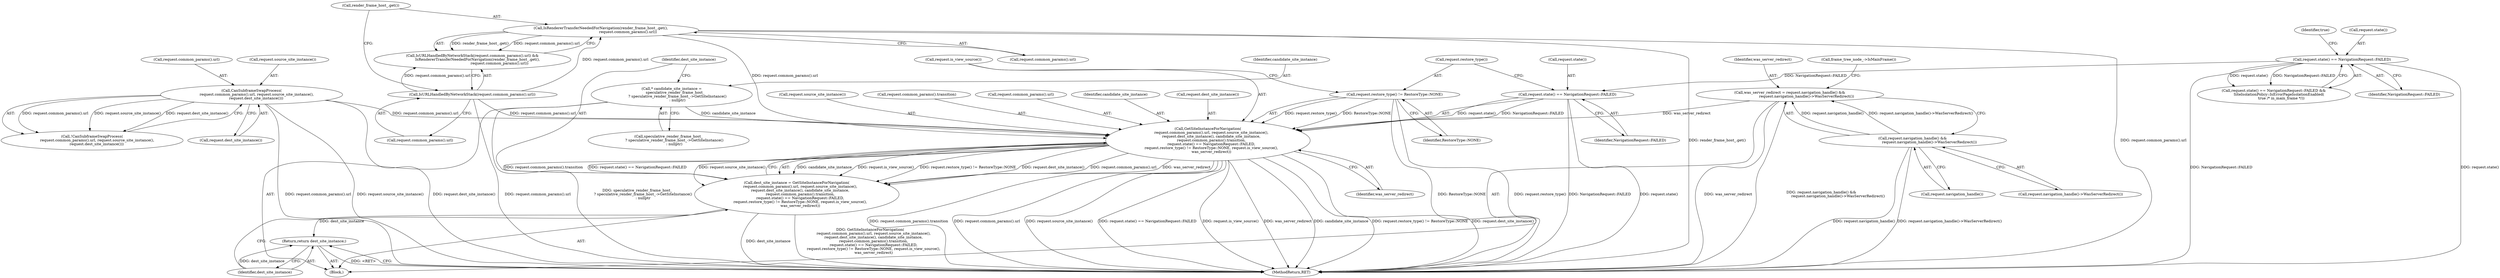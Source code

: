 digraph "0_Chrome_0bb3f5c715eb66bb5c1fb05fd81d902ca57f33ca_1@pointer" {
"1000178" [label="(Call,GetSiteInstanceForNavigation(\n      request.common_params().url, request.source_site_instance(),\n      request.dest_site_instance(), candidate_site_instance,\n      request.common_params().transition,\n      request.state() == NavigationRequest::FAILED,\n      request.restore_type() != RestoreType::NONE, request.is_view_source(),\n      was_server_redirect))"];
"1000138" [label="(Call,IsRendererTransferNeededForNavigation(render_frame_host_.get(),\n                                               request.common_params().url))"];
"1000134" [label="(Call,IsURLHandledByNetworkStack(request.common_params().url))"];
"1000154" [label="(Call,CanSubframeSwapProcess(\n         request.common_params().url, request.source_site_instance(),\n        request.dest_site_instance()))"];
"1000169" [label="(Call,* candidate_site_instance =\n      speculative_render_frame_host_\n          ? speculative_render_frame_host_->GetSiteInstance()\n          : nullptr)"];
"1000188" [label="(Call,request.state() == NavigationRequest::FAILED)"];
"1000126" [label="(Call,request.state() == NavigationRequest::FAILED)"];
"1000191" [label="(Call,request.restore_type() != RestoreType::NONE)"];
"1000113" [label="(Call,was_server_redirect = request.navigation_handle() &&\n                             request.navigation_handle()->WasServerRedirect())"];
"1000115" [label="(Call,request.navigation_handle() &&\n                             request.navigation_handle()->WasServerRedirect())"];
"1000176" [label="(Call,dest_site_instance = GetSiteInstanceForNavigation(\n      request.common_params().url, request.source_site_instance(),\n      request.dest_site_instance(), candidate_site_instance,\n      request.common_params().transition,\n      request.state() == NavigationRequest::FAILED,\n      request.restore_type() != RestoreType::NONE, request.is_view_source(),\n      was_server_redirect))"];
"1000196" [label="(Return,return dest_site_instance;)"];
"1000126" [label="(Call,request.state() == NavigationRequest::FAILED)"];
"1000178" [label="(Call,GetSiteInstanceForNavigation(\n      request.common_params().url, request.source_site_instance(),\n      request.dest_site_instance(), candidate_site_instance,\n      request.common_params().transition,\n      request.state() == NavigationRequest::FAILED,\n      request.restore_type() != RestoreType::NONE, request.is_view_source(),\n      was_server_redirect))"];
"1000125" [label="(Call,request.state() == NavigationRequest::FAILED &&\n         SiteIsolationPolicy::IsErrorPageIsolationEnabled(\n             true /* in_main_frame */))"];
"1000128" [label="(Identifier,NavigationRequest::FAILED)"];
"1000134" [label="(Call,IsURLHandledByNetworkStack(request.common_params().url))"];
"1000119" [label="(Call,frame_tree_node_->IsMainFrame())"];
"1000155" [label="(Call,request.common_params().url)"];
"1000114" [label="(Identifier,was_server_redirect)"];
"1000127" [label="(Call,request.state())"];
"1000115" [label="(Call,request.navigation_handle() &&\n                             request.navigation_handle()->WasServerRedirect())"];
"1000117" [label="(Call,request.navigation_handle()->WasServerRedirect())"];
"1000188" [label="(Call,request.state() == NavigationRequest::FAILED)"];
"1000196" [label="(Return,return dest_site_instance;)"];
"1000193" [label="(Identifier,RestoreType::NONE)"];
"1000189" [label="(Call,request.state())"];
"1000182" [label="(Call,request.source_site_instance())"];
"1000159" [label="(Call,request.dest_site_instance())"];
"1000185" [label="(Call,request.common_params().transition)"];
"1000113" [label="(Call,was_server_redirect = request.navigation_handle() &&\n                             request.navigation_handle()->WasServerRedirect())"];
"1000135" [label="(Call,request.common_params().url)"];
"1000139" [label="(Call,render_frame_host_.get())"];
"1000191" [label="(Call,request.restore_type() != RestoreType::NONE)"];
"1000130" [label="(Identifier,true)"];
"1000192" [label="(Call,request.restore_type())"];
"1000179" [label="(Call,request.common_params().url)"];
"1000154" [label="(Call,CanSubframeSwapProcess(\n         request.common_params().url, request.source_site_instance(),\n        request.dest_site_instance()))"];
"1000133" [label="(Call,IsURLHandledByNetworkStack(request.common_params().url) &&\n         IsRendererTransferNeededForNavigation(render_frame_host_.get(),\n                                               request.common_params().url))"];
"1000170" [label="(Identifier,candidate_site_instance)"];
"1000197" [label="(Identifier,dest_site_instance)"];
"1000184" [label="(Identifier,candidate_site_instance)"];
"1000190" [label="(Identifier,NavigationRequest::FAILED)"];
"1000177" [label="(Identifier,dest_site_instance)"];
"1000116" [label="(Call,request.navigation_handle())"];
"1000195" [label="(Identifier,was_server_redirect)"];
"1000169" [label="(Call,* candidate_site_instance =\n      speculative_render_frame_host_\n          ? speculative_render_frame_host_->GetSiteInstance()\n          : nullptr)"];
"1000176" [label="(Call,dest_site_instance = GetSiteInstanceForNavigation(\n      request.common_params().url, request.source_site_instance(),\n      request.dest_site_instance(), candidate_site_instance,\n      request.common_params().transition,\n      request.state() == NavigationRequest::FAILED,\n      request.restore_type() != RestoreType::NONE, request.is_view_source(),\n      was_server_redirect))"];
"1000198" [label="(MethodReturn,RET)"];
"1000138" [label="(Call,IsRendererTransferNeededForNavigation(render_frame_host_.get(),\n                                               request.common_params().url))"];
"1000158" [label="(Call,request.source_site_instance())"];
"1000171" [label="(Call,speculative_render_frame_host_\n          ? speculative_render_frame_host_->GetSiteInstance()\n          : nullptr)"];
"1000194" [label="(Call,request.is_view_source())"];
"1000183" [label="(Call,request.dest_site_instance())"];
"1000140" [label="(Call,request.common_params().url)"];
"1000103" [label="(Block,)"];
"1000153" [label="(Call,!CanSubframeSwapProcess(\n         request.common_params().url, request.source_site_instance(),\n        request.dest_site_instance()))"];
"1000178" -> "1000176"  [label="AST: "];
"1000178" -> "1000195"  [label="CFG: "];
"1000179" -> "1000178"  [label="AST: "];
"1000182" -> "1000178"  [label="AST: "];
"1000183" -> "1000178"  [label="AST: "];
"1000184" -> "1000178"  [label="AST: "];
"1000185" -> "1000178"  [label="AST: "];
"1000188" -> "1000178"  [label="AST: "];
"1000191" -> "1000178"  [label="AST: "];
"1000194" -> "1000178"  [label="AST: "];
"1000195" -> "1000178"  [label="AST: "];
"1000176" -> "1000178"  [label="CFG: "];
"1000178" -> "1000198"  [label="DDG: request.common_params().transition"];
"1000178" -> "1000198"  [label="DDG: request.common_params().url"];
"1000178" -> "1000198"  [label="DDG: request.source_site_instance()"];
"1000178" -> "1000198"  [label="DDG: request.state() == NavigationRequest::FAILED"];
"1000178" -> "1000198"  [label="DDG: request.is_view_source()"];
"1000178" -> "1000198"  [label="DDG: was_server_redirect"];
"1000178" -> "1000198"  [label="DDG: candidate_site_instance"];
"1000178" -> "1000198"  [label="DDG: request.restore_type() != RestoreType::NONE"];
"1000178" -> "1000198"  [label="DDG: request.dest_site_instance()"];
"1000178" -> "1000176"  [label="DDG: candidate_site_instance"];
"1000178" -> "1000176"  [label="DDG: request.is_view_source()"];
"1000178" -> "1000176"  [label="DDG: request.restore_type() != RestoreType::NONE"];
"1000178" -> "1000176"  [label="DDG: request.dest_site_instance()"];
"1000178" -> "1000176"  [label="DDG: request.common_params().url"];
"1000178" -> "1000176"  [label="DDG: was_server_redirect"];
"1000178" -> "1000176"  [label="DDG: request.common_params().transition"];
"1000178" -> "1000176"  [label="DDG: request.state() == NavigationRequest::FAILED"];
"1000178" -> "1000176"  [label="DDG: request.source_site_instance()"];
"1000138" -> "1000178"  [label="DDG: request.common_params().url"];
"1000154" -> "1000178"  [label="DDG: request.common_params().url"];
"1000134" -> "1000178"  [label="DDG: request.common_params().url"];
"1000169" -> "1000178"  [label="DDG: candidate_site_instance"];
"1000188" -> "1000178"  [label="DDG: request.state()"];
"1000188" -> "1000178"  [label="DDG: NavigationRequest::FAILED"];
"1000191" -> "1000178"  [label="DDG: request.restore_type()"];
"1000191" -> "1000178"  [label="DDG: RestoreType::NONE"];
"1000113" -> "1000178"  [label="DDG: was_server_redirect"];
"1000138" -> "1000133"  [label="AST: "];
"1000138" -> "1000140"  [label="CFG: "];
"1000139" -> "1000138"  [label="AST: "];
"1000140" -> "1000138"  [label="AST: "];
"1000133" -> "1000138"  [label="CFG: "];
"1000138" -> "1000198"  [label="DDG: render_frame_host_.get()"];
"1000138" -> "1000198"  [label="DDG: request.common_params().url"];
"1000138" -> "1000133"  [label="DDG: render_frame_host_.get()"];
"1000138" -> "1000133"  [label="DDG: request.common_params().url"];
"1000134" -> "1000138"  [label="DDG: request.common_params().url"];
"1000134" -> "1000133"  [label="AST: "];
"1000134" -> "1000135"  [label="CFG: "];
"1000135" -> "1000134"  [label="AST: "];
"1000139" -> "1000134"  [label="CFG: "];
"1000133" -> "1000134"  [label="CFG: "];
"1000134" -> "1000198"  [label="DDG: request.common_params().url"];
"1000134" -> "1000133"  [label="DDG: request.common_params().url"];
"1000154" -> "1000153"  [label="AST: "];
"1000154" -> "1000159"  [label="CFG: "];
"1000155" -> "1000154"  [label="AST: "];
"1000158" -> "1000154"  [label="AST: "];
"1000159" -> "1000154"  [label="AST: "];
"1000153" -> "1000154"  [label="CFG: "];
"1000154" -> "1000198"  [label="DDG: request.dest_site_instance()"];
"1000154" -> "1000198"  [label="DDG: request.common_params().url"];
"1000154" -> "1000198"  [label="DDG: request.source_site_instance()"];
"1000154" -> "1000153"  [label="DDG: request.common_params().url"];
"1000154" -> "1000153"  [label="DDG: request.source_site_instance()"];
"1000154" -> "1000153"  [label="DDG: request.dest_site_instance()"];
"1000169" -> "1000103"  [label="AST: "];
"1000169" -> "1000171"  [label="CFG: "];
"1000170" -> "1000169"  [label="AST: "];
"1000171" -> "1000169"  [label="AST: "];
"1000177" -> "1000169"  [label="CFG: "];
"1000169" -> "1000198"  [label="DDG: speculative_render_frame_host_\n          ? speculative_render_frame_host_->GetSiteInstance()\n          : nullptr"];
"1000188" -> "1000190"  [label="CFG: "];
"1000189" -> "1000188"  [label="AST: "];
"1000190" -> "1000188"  [label="AST: "];
"1000192" -> "1000188"  [label="CFG: "];
"1000188" -> "1000198"  [label="DDG: NavigationRequest::FAILED"];
"1000188" -> "1000198"  [label="DDG: request.state()"];
"1000126" -> "1000188"  [label="DDG: NavigationRequest::FAILED"];
"1000126" -> "1000125"  [label="AST: "];
"1000126" -> "1000128"  [label="CFG: "];
"1000127" -> "1000126"  [label="AST: "];
"1000128" -> "1000126"  [label="AST: "];
"1000130" -> "1000126"  [label="CFG: "];
"1000125" -> "1000126"  [label="CFG: "];
"1000126" -> "1000198"  [label="DDG: request.state()"];
"1000126" -> "1000198"  [label="DDG: NavigationRequest::FAILED"];
"1000126" -> "1000125"  [label="DDG: request.state()"];
"1000126" -> "1000125"  [label="DDG: NavigationRequest::FAILED"];
"1000191" -> "1000193"  [label="CFG: "];
"1000192" -> "1000191"  [label="AST: "];
"1000193" -> "1000191"  [label="AST: "];
"1000194" -> "1000191"  [label="CFG: "];
"1000191" -> "1000198"  [label="DDG: RestoreType::NONE"];
"1000191" -> "1000198"  [label="DDG: request.restore_type()"];
"1000113" -> "1000103"  [label="AST: "];
"1000113" -> "1000115"  [label="CFG: "];
"1000114" -> "1000113"  [label="AST: "];
"1000115" -> "1000113"  [label="AST: "];
"1000119" -> "1000113"  [label="CFG: "];
"1000113" -> "1000198"  [label="DDG: was_server_redirect"];
"1000113" -> "1000198"  [label="DDG: request.navigation_handle() &&\n                             request.navigation_handle()->WasServerRedirect()"];
"1000115" -> "1000113"  [label="DDG: request.navigation_handle()"];
"1000115" -> "1000113"  [label="DDG: request.navigation_handle()->WasServerRedirect()"];
"1000115" -> "1000116"  [label="CFG: "];
"1000115" -> "1000117"  [label="CFG: "];
"1000116" -> "1000115"  [label="AST: "];
"1000117" -> "1000115"  [label="AST: "];
"1000115" -> "1000198"  [label="DDG: request.navigation_handle()->WasServerRedirect()"];
"1000115" -> "1000198"  [label="DDG: request.navigation_handle()"];
"1000176" -> "1000103"  [label="AST: "];
"1000177" -> "1000176"  [label="AST: "];
"1000197" -> "1000176"  [label="CFG: "];
"1000176" -> "1000198"  [label="DDG: dest_site_instance"];
"1000176" -> "1000198"  [label="DDG: GetSiteInstanceForNavigation(\n      request.common_params().url, request.source_site_instance(),\n      request.dest_site_instance(), candidate_site_instance,\n      request.common_params().transition,\n      request.state() == NavigationRequest::FAILED,\n      request.restore_type() != RestoreType::NONE, request.is_view_source(),\n      was_server_redirect)"];
"1000176" -> "1000196"  [label="DDG: dest_site_instance"];
"1000196" -> "1000103"  [label="AST: "];
"1000196" -> "1000197"  [label="CFG: "];
"1000197" -> "1000196"  [label="AST: "];
"1000198" -> "1000196"  [label="CFG: "];
"1000196" -> "1000198"  [label="DDG: <RET>"];
"1000197" -> "1000196"  [label="DDG: dest_site_instance"];
}
